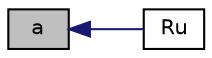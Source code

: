 digraph "a"
{
  bgcolor="transparent";
  edge [fontname="Helvetica",fontsize="10",labelfontname="Helvetica",labelfontsize="10"];
  node [fontname="Helvetica",fontsize="10",shape=record];
  rankdir="LR";
  Node495 [label="a",height=0.2,width=0.4,color="black", fillcolor="grey75", style="filled", fontcolor="black"];
  Node495 -> Node496 [dir="back",color="midnightblue",fontsize="10",style="solid",fontname="Helvetica"];
  Node496 [label="Ru",height=0.2,width=0.4,color="black",URL="$a31357.html#a28f31f600eaba62963f10050bfff1b08",tooltip="Source term component (constant) "];
}

